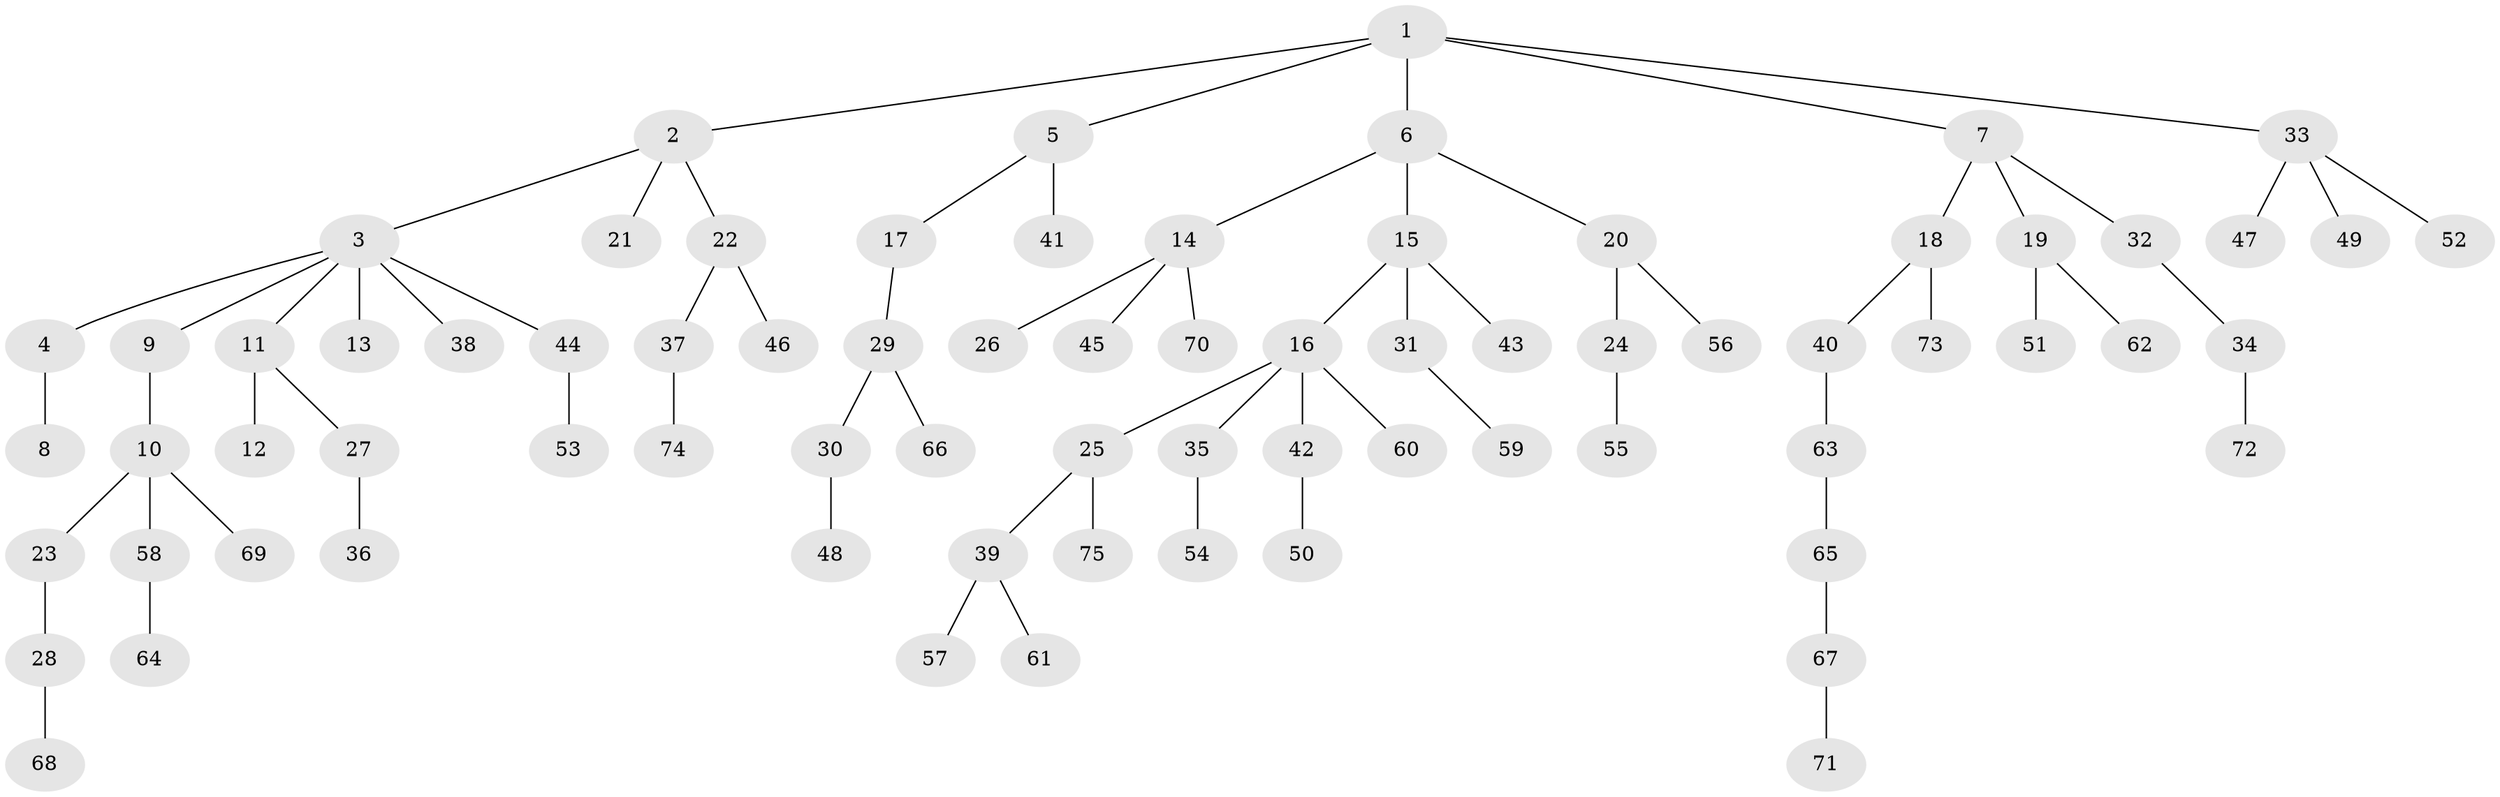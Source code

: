 // coarse degree distribution, {7: 0.041666666666666664, 3: 0.08333333333333333, 6: 0.041666666666666664, 4: 0.041666666666666664, 1: 0.5833333333333334, 2: 0.20833333333333334}
// Generated by graph-tools (version 1.1) at 2025/42/03/06/25 10:42:02]
// undirected, 75 vertices, 74 edges
graph export_dot {
graph [start="1"]
  node [color=gray90,style=filled];
  1;
  2;
  3;
  4;
  5;
  6;
  7;
  8;
  9;
  10;
  11;
  12;
  13;
  14;
  15;
  16;
  17;
  18;
  19;
  20;
  21;
  22;
  23;
  24;
  25;
  26;
  27;
  28;
  29;
  30;
  31;
  32;
  33;
  34;
  35;
  36;
  37;
  38;
  39;
  40;
  41;
  42;
  43;
  44;
  45;
  46;
  47;
  48;
  49;
  50;
  51;
  52;
  53;
  54;
  55;
  56;
  57;
  58;
  59;
  60;
  61;
  62;
  63;
  64;
  65;
  66;
  67;
  68;
  69;
  70;
  71;
  72;
  73;
  74;
  75;
  1 -- 2;
  1 -- 5;
  1 -- 6;
  1 -- 7;
  1 -- 33;
  2 -- 3;
  2 -- 21;
  2 -- 22;
  3 -- 4;
  3 -- 9;
  3 -- 11;
  3 -- 13;
  3 -- 38;
  3 -- 44;
  4 -- 8;
  5 -- 17;
  5 -- 41;
  6 -- 14;
  6 -- 15;
  6 -- 20;
  7 -- 18;
  7 -- 19;
  7 -- 32;
  9 -- 10;
  10 -- 23;
  10 -- 58;
  10 -- 69;
  11 -- 12;
  11 -- 27;
  14 -- 26;
  14 -- 45;
  14 -- 70;
  15 -- 16;
  15 -- 31;
  15 -- 43;
  16 -- 25;
  16 -- 35;
  16 -- 42;
  16 -- 60;
  17 -- 29;
  18 -- 40;
  18 -- 73;
  19 -- 51;
  19 -- 62;
  20 -- 24;
  20 -- 56;
  22 -- 37;
  22 -- 46;
  23 -- 28;
  24 -- 55;
  25 -- 39;
  25 -- 75;
  27 -- 36;
  28 -- 68;
  29 -- 30;
  29 -- 66;
  30 -- 48;
  31 -- 59;
  32 -- 34;
  33 -- 47;
  33 -- 49;
  33 -- 52;
  34 -- 72;
  35 -- 54;
  37 -- 74;
  39 -- 57;
  39 -- 61;
  40 -- 63;
  42 -- 50;
  44 -- 53;
  58 -- 64;
  63 -- 65;
  65 -- 67;
  67 -- 71;
}
